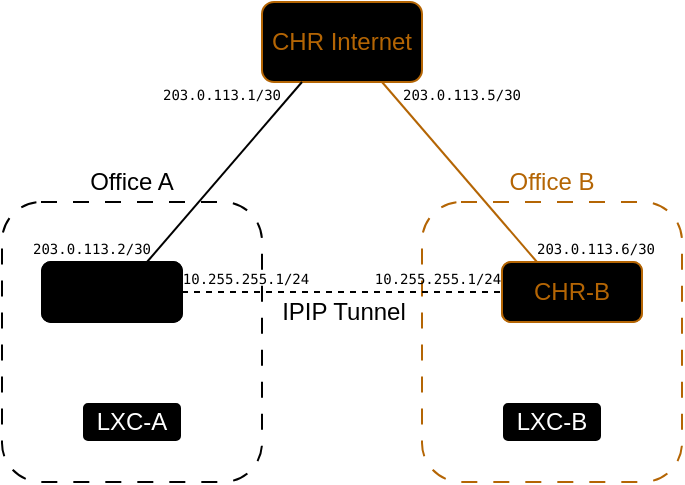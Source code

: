<mxfile version="28.1.0">
  <diagram name="Page-1" id="XFUrZwZGvd99JWziBd34">
    <mxGraphModel dx="453" dy="289" grid="1" gridSize="10" guides="0" tooltips="1" connect="1" arrows="1" fold="1" page="1" pageScale="1" pageWidth="850" pageHeight="1100" math="0" shadow="0">
      <root>
        <mxCell id="0" />
        <mxCell id="1" parent="0" />
        <mxCell id="LB5dJMt6oOY0LlYt9chd-16" value="" style="rounded=1;whiteSpace=wrap;html=1;fillColor=none;strokeColor=light-dark(#B46504,#FF4149);dashed=1;dashPattern=8 8;" vertex="1" parent="1">
          <mxGeometry x="400" y="280" width="130" height="140" as="geometry" />
        </mxCell>
        <mxCell id="LB5dJMt6oOY0LlYt9chd-14" value="" style="rounded=1;whiteSpace=wrap;html=1;fillColor=none;strokeColor=light-dark(#000000,#FF643A);dashed=1;perimeterSpacing=0;strokeWidth=1;dashPattern=8 8;" vertex="1" parent="1">
          <mxGeometry x="190" y="280" width="130" height="140" as="geometry" />
        </mxCell>
        <mxCell id="LB5dJMt6oOY0LlYt9chd-1" value="&lt;span style=&quot;color: light-dark(rgb(180, 101, 4), rgb(255, 31, 87));&quot;&gt;CHR Internet&lt;/span&gt;" style="rounded=1;whiteSpace=wrap;html=1;strokeColor=light-dark(#B46504,#FF1F57);fillColor=light-dark(#000000,#1A1A1A);" vertex="1" parent="1">
          <mxGeometry x="320" y="180" width="80" height="40" as="geometry" />
        </mxCell>
        <mxCell id="LB5dJMt6oOY0LlYt9chd-2" value="&lt;span style=&quot;color: light-dark(rgb(0, 0, 0), rgb(255, 100, 58));&quot;&gt;CHR-A&lt;/span&gt;" style="rounded=1;whiteSpace=wrap;html=1;strokeColor=light-dark(#000000,#FF643A);" vertex="1" parent="1">
          <mxGeometry x="210" y="310" width="70" height="30" as="geometry" />
        </mxCell>
        <mxCell id="LB5dJMt6oOY0LlYt9chd-3" value="&lt;span style=&quot;color: light-dark(rgb(180, 101, 4), rgb(255, 65, 73));&quot;&gt;CHR-B&lt;/span&gt;" style="rounded=1;whiteSpace=wrap;html=1;strokeColor=light-dark(#B46504,#FF4149);" vertex="1" parent="1">
          <mxGeometry x="440" y="310" width="70" height="30" as="geometry" />
        </mxCell>
        <mxCell id="LB5dJMt6oOY0LlYt9chd-4" value="" style="endArrow=none;html=1;rounded=0;exitX=0.75;exitY=0;exitDx=0;exitDy=0;entryX=0.25;entryY=1;entryDx=0;entryDy=0;strokeColor=light-dark(#000000,#FF643A);" edge="1" parent="1" source="LB5dJMt6oOY0LlYt9chd-2" target="LB5dJMt6oOY0LlYt9chd-1">
          <mxGeometry width="50" height="50" relative="1" as="geometry">
            <mxPoint x="340" y="320" as="sourcePoint" />
            <mxPoint x="390" y="270" as="targetPoint" />
          </mxGeometry>
        </mxCell>
        <mxCell id="LB5dJMt6oOY0LlYt9chd-5" value="" style="endArrow=none;html=1;rounded=0;entryX=0.75;entryY=1;entryDx=0;entryDy=0;exitX=0.25;exitY=0;exitDx=0;exitDy=0;strokeColor=light-dark(#B46504,#FF4149);" edge="1" parent="1" source="LB5dJMt6oOY0LlYt9chd-3" target="LB5dJMt6oOY0LlYt9chd-1">
          <mxGeometry width="50" height="50" relative="1" as="geometry">
            <mxPoint x="350" y="280" as="sourcePoint" />
            <mxPoint x="400" y="230" as="targetPoint" />
          </mxGeometry>
        </mxCell>
        <mxCell id="LB5dJMt6oOY0LlYt9chd-6" value="&lt;span style=&quot;color: light-dark(rgb(255, 255, 255), rgb(255, 134, 44));&quot;&gt;LXC-B&lt;/span&gt;" style="rounded=1;whiteSpace=wrap;html=1;strokeColor=light-dark(#FFFFFF,#FF862C);fillColor=light-dark(#000000,#1A1A1A);" vertex="1" parent="1">
          <mxGeometry x="440" y="380" width="50" height="20" as="geometry" />
        </mxCell>
        <mxCell id="LB5dJMt6oOY0LlYt9chd-7" value="" style="endArrow=none;html=1;rounded=0;entryX=0.5;entryY=1;entryDx=0;entryDy=0;exitX=0.5;exitY=0;exitDx=0;exitDy=0;strokeColor=light-dark(#FFFFFF,#FF862C);" edge="1" parent="1" source="LB5dJMt6oOY0LlYt9chd-6">
          <mxGeometry width="50" height="50" relative="1" as="geometry">
            <mxPoint x="540" y="340" as="sourcePoint" />
            <mxPoint x="485" y="340" as="targetPoint" />
          </mxGeometry>
        </mxCell>
        <mxCell id="LB5dJMt6oOY0LlYt9chd-8" value="&lt;pre&gt;&lt;font style=&quot;font-size: 7px;&quot;&gt;203.0.113.1/30&lt;/font&gt;&lt;/pre&gt;" style="text;html=1;align=center;verticalAlign=middle;whiteSpace=wrap;rounded=0;" vertex="1" parent="1">
          <mxGeometry x="270" y="220" width="60" height="10" as="geometry" />
        </mxCell>
        <mxCell id="LB5dJMt6oOY0LlYt9chd-9" value="&lt;pre&gt;&lt;font style=&quot;font-size: 7px;&quot;&gt;203.0.113.5/30&lt;/font&gt;&lt;/pre&gt;" style="text;html=1;align=center;verticalAlign=middle;whiteSpace=wrap;rounded=0;" vertex="1" parent="1">
          <mxGeometry x="390" y="220" width="60" height="10" as="geometry" />
        </mxCell>
        <mxCell id="LB5dJMt6oOY0LlYt9chd-10" value="&lt;pre&gt;&lt;font style=&quot;font-size: 7px;&quot;&gt;203.0.113.2/30&lt;/font&gt;&lt;/pre&gt;" style="text;html=1;align=center;verticalAlign=middle;whiteSpace=wrap;rounded=0;" vertex="1" parent="1">
          <mxGeometry x="205" y="297" width="60" height="10" as="geometry" />
        </mxCell>
        <mxCell id="LB5dJMt6oOY0LlYt9chd-11" value="&lt;pre&gt;&lt;font style=&quot;font-size: 7px;&quot;&gt;203.0.113.6/30&lt;/font&gt;&lt;/pre&gt;" style="text;html=1;align=center;verticalAlign=middle;whiteSpace=wrap;rounded=0;" vertex="1" parent="1">
          <mxGeometry x="457" y="297" width="60" height="10" as="geometry" />
        </mxCell>
        <mxCell id="LB5dJMt6oOY0LlYt9chd-12" value="&lt;span style=&quot;color: light-dark(rgb(255, 255, 255), rgb(255, 199, 31));&quot;&gt;LXC-A&lt;/span&gt;" style="rounded=1;whiteSpace=wrap;html=1;strokeColor=light-dark(#FFFFFF,#FFC71F);fillColor=light-dark(#000000,#1A1A1A);" vertex="1" parent="1">
          <mxGeometry x="230" y="380" width="50" height="20" as="geometry" />
        </mxCell>
        <mxCell id="LB5dJMt6oOY0LlYt9chd-13" value="" style="endArrow=none;html=1;rounded=0;entryX=0.5;entryY=1;entryDx=0;entryDy=0;exitX=0.5;exitY=0;exitDx=0;exitDy=0;strokeColor=light-dark(#FFFFFF,#FFC71F);" edge="1" parent="1" source="LB5dJMt6oOY0LlYt9chd-12" target="LB5dJMt6oOY0LlYt9chd-24">
          <mxGeometry width="50" height="50" relative="1" as="geometry">
            <mxPoint x="300" y="370" as="sourcePoint" />
            <mxPoint x="265" y="340" as="targetPoint" />
          </mxGeometry>
        </mxCell>
        <mxCell id="LB5dJMt6oOY0LlYt9chd-15" value="&lt;span style=&quot;color: light-dark(rgb(0, 0, 0), rgb(255, 100, 58));&quot;&gt;Office A&lt;/span&gt;" style="text;html=1;align=center;verticalAlign=middle;whiteSpace=wrap;rounded=0;" vertex="1" parent="1">
          <mxGeometry x="230" y="260" width="50" height="20" as="geometry" />
        </mxCell>
        <mxCell id="LB5dJMt6oOY0LlYt9chd-17" value="&lt;span style=&quot;color: light-dark(rgb(180, 101, 4), rgb(255, 65, 73));&quot;&gt;Office B&lt;/span&gt;" style="text;html=1;align=center;verticalAlign=middle;whiteSpace=wrap;rounded=0;" vertex="1" parent="1">
          <mxGeometry x="440" y="260" width="50" height="20" as="geometry" />
        </mxCell>
        <mxCell id="LB5dJMt6oOY0LlYt9chd-19" value="" style="endArrow=none;dashed=1;html=1;rounded=0;exitX=1;exitY=0.5;exitDx=0;exitDy=0;entryX=0;entryY=0.5;entryDx=0;entryDy=0;strokeColor=default;strokeWidth=1;" edge="1" parent="1" source="LB5dJMt6oOY0LlYt9chd-2" target="LB5dJMt6oOY0LlYt9chd-3">
          <mxGeometry width="50" height="50" relative="1" as="geometry">
            <mxPoint x="370" y="340" as="sourcePoint" />
            <mxPoint x="420" y="290" as="targetPoint" />
          </mxGeometry>
        </mxCell>
        <mxCell id="LB5dJMt6oOY0LlYt9chd-20" value="&lt;pre&gt;&lt;font style=&quot;font-size: 7px;&quot;&gt;10.255.255.1/24&lt;/font&gt;&lt;/pre&gt;" style="text;html=1;align=center;verticalAlign=middle;whiteSpace=wrap;rounded=0;perimeterSpacing=2;" vertex="1" parent="1">
          <mxGeometry x="282" y="312" width="60" height="10" as="geometry" />
        </mxCell>
        <mxCell id="LB5dJMt6oOY0LlYt9chd-21" value="&lt;pre&gt;&lt;font style=&quot;font-size: 7px;&quot;&gt;10.255.255.1/24&lt;/font&gt;&lt;/pre&gt;" style="text;html=1;align=center;verticalAlign=middle;whiteSpace=wrap;rounded=0;perimeterSpacing=2;" vertex="1" parent="1">
          <mxGeometry x="378" y="312" width="60" height="10" as="geometry" />
        </mxCell>
        <mxCell id="LB5dJMt6oOY0LlYt9chd-22" value="" style="endArrow=none;dashed=1;html=1;rounded=0;exitX=1;exitY=0.5;exitDx=0;exitDy=0;entryX=0;entryY=0.5;entryDx=0;entryDy=0;strokeColor=default;strokeWidth=1;" edge="1" source="LB5dJMt6oOY0LlYt9chd-24" target="LB5dJMt6oOY0LlYt9chd-23" parent="1">
          <mxGeometry width="50" height="50" relative="1" as="geometry">
            <mxPoint x="370" y="340" as="sourcePoint" />
            <mxPoint x="420" y="290" as="targetPoint" />
          </mxGeometry>
        </mxCell>
        <mxCell id="LB5dJMt6oOY0LlYt9chd-23" value="&lt;span style=&quot;color: light-dark(rgb(180, 101, 4), rgb(255, 65, 73));&quot;&gt;CHR-B&lt;/span&gt;" style="rounded=1;whiteSpace=wrap;html=1;strokeColor=light-dark(#B46504,#FF4149);fillColor=light-dark(#000000,#1A1A1A);" vertex="1" parent="1">
          <mxGeometry x="440" y="310" width="70" height="30" as="geometry" />
        </mxCell>
        <mxCell id="LB5dJMt6oOY0LlYt9chd-24" value="&lt;span style=&quot;color: light-dark(rgb(0, 0, 0), rgb(255, 100, 58));&quot;&gt;CHR-A&lt;/span&gt;" style="rounded=1;whiteSpace=wrap;html=1;strokeColor=light-dark(#000000,#FF643A);fillColor=light-dark(#000000,#1A1A1A);" vertex="1" parent="1">
          <mxGeometry x="210" y="310" width="70" height="30" as="geometry" />
        </mxCell>
        <mxCell id="LB5dJMt6oOY0LlYt9chd-25" value="IPIP Tunnel" style="text;html=1;align=center;verticalAlign=middle;whiteSpace=wrap;rounded=0;" vertex="1" parent="1">
          <mxGeometry x="326" y="330" width="70" height="10" as="geometry" />
        </mxCell>
      </root>
    </mxGraphModel>
  </diagram>
</mxfile>
